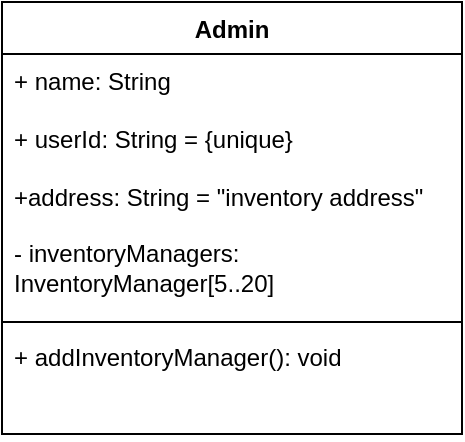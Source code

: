 <mxfile version="22.1.12" type="github">
  <diagram name="Page-1" id="d6hlS5R6fmOYUWkyOKyA">
    <mxGraphModel dx="968" dy="513" grid="1" gridSize="10" guides="1" tooltips="1" connect="1" arrows="1" fold="1" page="1" pageScale="1" pageWidth="827" pageHeight="1169" math="0" shadow="0">
      <root>
        <mxCell id="0" />
        <mxCell id="1" parent="0" />
        <mxCell id="VGa9rcPoIzfCRSKVqAqJ-5" value="Admin" style="swimlane;fontStyle=1;align=center;verticalAlign=top;childLayout=stackLayout;horizontal=1;startSize=26;horizontalStack=0;resizeParent=1;resizeParentMax=0;resizeLast=0;collapsible=1;marginBottom=0;whiteSpace=wrap;html=1;" vertex="1" parent="1">
          <mxGeometry x="331" y="161" width="230" height="216" as="geometry" />
        </mxCell>
        <mxCell id="VGa9rcPoIzfCRSKVqAqJ-6" value="+ name: String&lt;br&gt;&lt;br&gt;+ userId: String = {unique}&lt;br&gt;&lt;br&gt;+address: String = &quot;inventory address&quot;&lt;br&gt;&lt;br&gt;- inventoryManagers: InventoryManager[5..20]" style="text;strokeColor=none;fillColor=none;align=left;verticalAlign=top;spacingLeft=4;spacingRight=4;overflow=hidden;rotatable=0;points=[[0,0.5],[1,0.5]];portConstraint=eastwest;whiteSpace=wrap;html=1;" vertex="1" parent="VGa9rcPoIzfCRSKVqAqJ-5">
          <mxGeometry y="26" width="230" height="130" as="geometry" />
        </mxCell>
        <mxCell id="VGa9rcPoIzfCRSKVqAqJ-7" value="" style="line;strokeWidth=1;fillColor=none;align=left;verticalAlign=middle;spacingTop=-1;spacingLeft=3;spacingRight=3;rotatable=0;labelPosition=right;points=[];portConstraint=eastwest;strokeColor=inherit;" vertex="1" parent="VGa9rcPoIzfCRSKVqAqJ-5">
          <mxGeometry y="156" width="230" height="8" as="geometry" />
        </mxCell>
        <mxCell id="VGa9rcPoIzfCRSKVqAqJ-8" value="+ addInventoryManager(): void" style="text;strokeColor=none;fillColor=none;align=left;verticalAlign=top;spacingLeft=4;spacingRight=4;overflow=hidden;rotatable=0;points=[[0,0.5],[1,0.5]];portConstraint=eastwest;whiteSpace=wrap;html=1;" vertex="1" parent="VGa9rcPoIzfCRSKVqAqJ-5">
          <mxGeometry y="164" width="230" height="52" as="geometry" />
        </mxCell>
      </root>
    </mxGraphModel>
  </diagram>
</mxfile>
